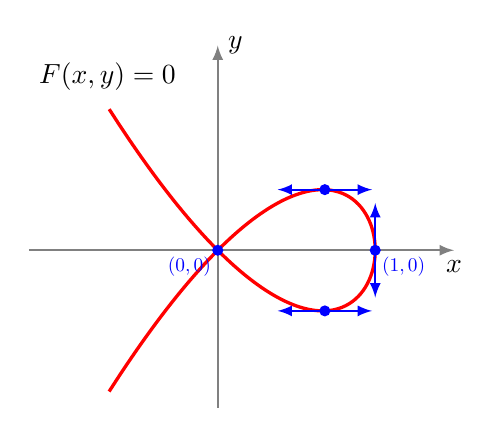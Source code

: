 ﻿\begin{tikzpicture}[scale=2]

% Axes
     \draw[->,>=latex,thick, gray] (-1.2,0)--(1.5,0) node[below,black] {$x$};
     \draw[->,>=latex,thick, gray] (0,-1)--(0,1.3) node[right,black] {$y$};

\node[] at (-0.7,1.1) {$F(x,y)=0$};

%% Warning ce n'est pas vraiment l bonne fonction
% ici c'est la paramétriqation de y^2 = x^2(x+1)
\draw[domain=-1.3:1.3, red,very thick,samples=100, smooth] plot ({-((\x)^2-1))},{\x*((\x)^2-1)});

\draw[<->,>=latex,thick,blue] (1,-0.3) -- (1,+0.3) ;
\fill[blue] (1,0) circle (1pt) node[below right,scale=0.7]{$(1,0)$};

\fill[blue] (0,0) circle (1pt) node[below left,scale=0.7]{$(0,0)$};

\draw[<->,>=latex,thick,blue] (0.68-0.3,0.385) -- (0.68+0.3,0.385) ;
\fill[blue] (0.68,0.385) circle (1pt);

\draw[<->,>=latex,thick,blue] (0.68-0.3,-0.385) -- (0.68+0.3,-0.385) ;
\fill[blue] (0.68,-0.385) circle (1pt);

\end{tikzpicture}

